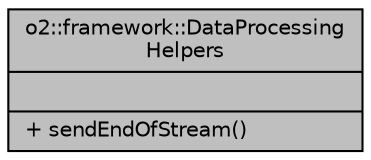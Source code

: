 digraph "o2::framework::DataProcessingHelpers"
{
 // INTERACTIVE_SVG=YES
  bgcolor="transparent";
  edge [fontname="Helvetica",fontsize="10",labelfontname="Helvetica",labelfontsize="10"];
  node [fontname="Helvetica",fontsize="10",shape=record];
  Node1 [label="{o2::framework::DataProcessing\lHelpers\n||+ sendEndOfStream()\l}",height=0.2,width=0.4,color="black", fillcolor="grey75", style="filled", fontcolor="black"];
}
